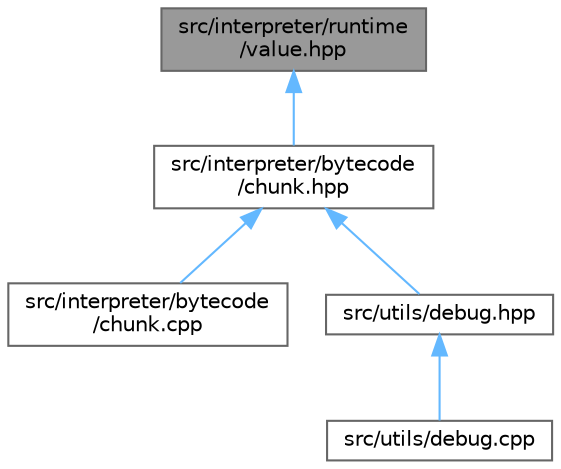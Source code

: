 digraph "src/interpreter/runtime/value.hpp"
{
 // LATEX_PDF_SIZE
  bgcolor="transparent";
  edge [fontname=Helvetica,fontsize=10,labelfontname=Helvetica,labelfontsize=10];
  node [fontname=Helvetica,fontsize=10,shape=box,height=0.2,width=0.4];
  Node1 [id="Node000001",label="src/interpreter/runtime\l/value.hpp",height=0.2,width=0.4,color="gray40", fillcolor="grey60", style="filled", fontcolor="black",tooltip=" "];
  Node1 -> Node2 [id="edge1_Node000001_Node000002",dir="back",color="steelblue1",style="solid",tooltip=" "];
  Node2 [id="Node000002",label="src/interpreter/bytecode\l/chunk.hpp",height=0.2,width=0.4,color="grey40", fillcolor="white", style="filled",URL="$chunk_8hpp.html",tooltip=" "];
  Node2 -> Node3 [id="edge2_Node000002_Node000003",dir="back",color="steelblue1",style="solid",tooltip=" "];
  Node3 [id="Node000003",label="src/interpreter/bytecode\l/chunk.cpp",height=0.2,width=0.4,color="grey40", fillcolor="white", style="filled",URL="$chunk_8cpp.html",tooltip=" "];
  Node2 -> Node4 [id="edge3_Node000002_Node000004",dir="back",color="steelblue1",style="solid",tooltip=" "];
  Node4 [id="Node000004",label="src/utils/debug.hpp",height=0.2,width=0.4,color="grey40", fillcolor="white", style="filled",URL="$debug_8hpp.html",tooltip=" "];
  Node4 -> Node5 [id="edge4_Node000004_Node000005",dir="back",color="steelblue1",style="solid",tooltip=" "];
  Node5 [id="Node000005",label="src/utils/debug.cpp",height=0.2,width=0.4,color="grey40", fillcolor="white", style="filled",URL="$debug_8cpp.html",tooltip=" "];
}
